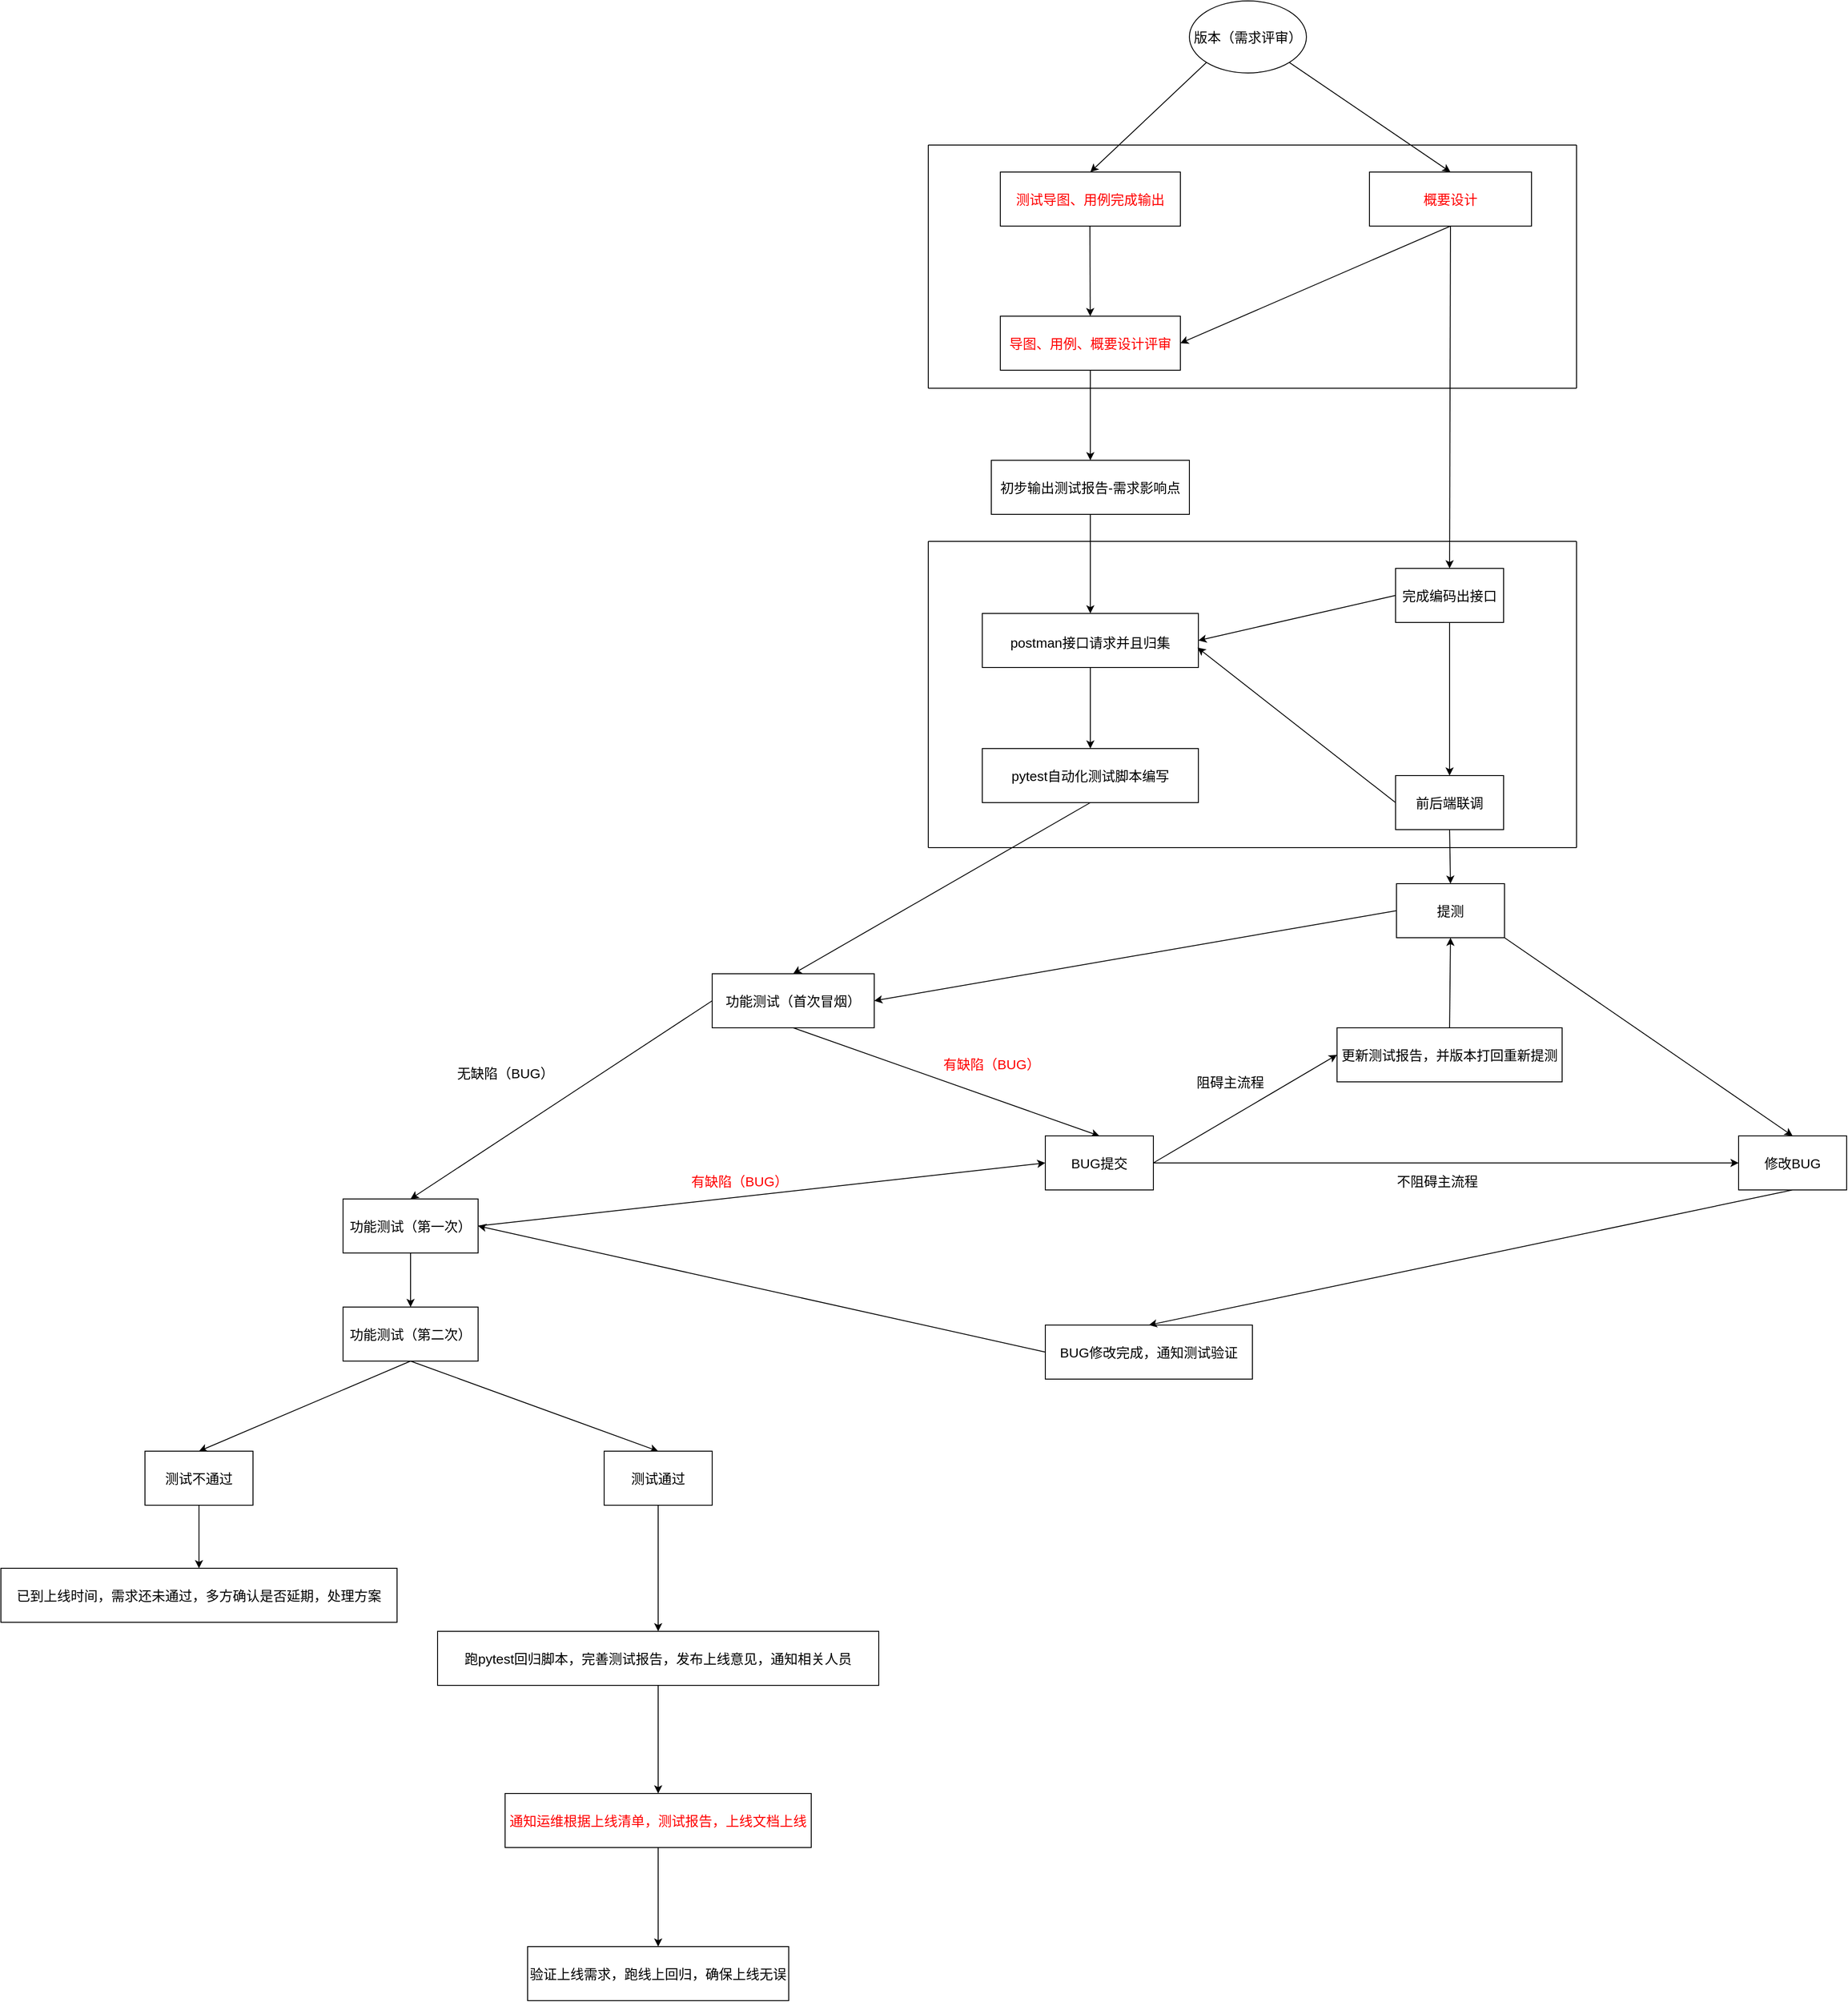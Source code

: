 <mxfile version="13.8.9-1" type="github"><diagram id="OjZPAecdlLvv9_zsRr1D" name="Page-1"><mxGraphModel dx="3465" dy="745" grid="1" gridSize="10" guides="1" tooltips="1" connect="1" arrows="1" fold="1" page="1" pageScale="1" pageWidth="2339" pageHeight="3300" math="0" shadow="0"><root><mxCell id="0"/><mxCell id="1" parent="0"/><mxCell id="29dUZHoxsid3d15YAwbC-1" value="版本（需求评审）" style="ellipse;whiteSpace=wrap;html=1;fontSize=15;" vertex="1" parent="1"><mxGeometry x="1200" y="30" width="130" height="80" as="geometry"/></mxCell><mxCell id="29dUZHoxsid3d15YAwbC-3" value="" style="endArrow=classic;html=1;entryX=0.5;entryY=0;entryDx=0;entryDy=0;exitX=0;exitY=1;exitDx=0;exitDy=0;" edge="1" parent="1" source="29dUZHoxsid3d15YAwbC-1" target="29dUZHoxsid3d15YAwbC-4"><mxGeometry width="50" height="50" relative="1" as="geometry"><mxPoint x="915" y="120" as="sourcePoint"/><mxPoint x="840" y="180" as="targetPoint"/></mxGeometry></mxCell><mxCell id="29dUZHoxsid3d15YAwbC-4" value="测试导图、用例完成输出" style="rounded=0;whiteSpace=wrap;html=1;fontSize=15;fontColor=#FF0000;" vertex="1" parent="1"><mxGeometry x="990" y="220" width="200" height="60" as="geometry"/></mxCell><mxCell id="29dUZHoxsid3d15YAwbC-5" value="概要设计" style="rounded=0;whiteSpace=wrap;html=1;fontSize=15;fontColor=#FF0000;" vertex="1" parent="1"><mxGeometry x="1400" y="220" width="180" height="60" as="geometry"/></mxCell><mxCell id="29dUZHoxsid3d15YAwbC-6" value="" style="endArrow=classic;html=1;fontSize=15;entryX=0.5;entryY=0;entryDx=0;entryDy=0;exitX=1;exitY=1;exitDx=0;exitDy=0;" edge="1" parent="1" source="29dUZHoxsid3d15YAwbC-1" target="29dUZHoxsid3d15YAwbC-5"><mxGeometry width="50" height="50" relative="1" as="geometry"><mxPoint x="1390" y="130" as="sourcePoint"/><mxPoint x="1440" y="80" as="targetPoint"/></mxGeometry></mxCell><mxCell id="29dUZHoxsid3d15YAwbC-7" value="" style="endArrow=classic;html=1;fontSize=15;" edge="1" parent="1" target="29dUZHoxsid3d15YAwbC-9"><mxGeometry width="50" height="50" relative="1" as="geometry"><mxPoint x="1089.5" y="280" as="sourcePoint"/><mxPoint x="1089.5" y="370" as="targetPoint"/></mxGeometry></mxCell><mxCell id="29dUZHoxsid3d15YAwbC-8" value="" style="endArrow=classic;html=1;fontSize=15;exitX=0.5;exitY=1;exitDx=0;exitDy=0;entryX=1;entryY=0.5;entryDx=0;entryDy=0;" edge="1" parent="1" source="29dUZHoxsid3d15YAwbC-5" target="29dUZHoxsid3d15YAwbC-9"><mxGeometry width="50" height="50" relative="1" as="geometry"><mxPoint x="1510" y="280" as="sourcePoint"/><mxPoint x="1180" y="410" as="targetPoint"/></mxGeometry></mxCell><mxCell id="29dUZHoxsid3d15YAwbC-9" value="导图、用例、概要设计评审" style="rounded=0;whiteSpace=wrap;html=1;fontSize=15;fontColor=#FF0000;" vertex="1" parent="1"><mxGeometry x="990" y="380" width="200" height="60" as="geometry"/></mxCell><mxCell id="29dUZHoxsid3d15YAwbC-10" value="初步输出测试报告-需求影响点" style="rounded=0;whiteSpace=wrap;html=1;fontSize=15;" vertex="1" parent="1"><mxGeometry x="980" y="540" width="220" height="60" as="geometry"/></mxCell><mxCell id="29dUZHoxsid3d15YAwbC-11" value="" style="endArrow=classic;html=1;fontSize=15;exitX=0.5;exitY=1;exitDx=0;exitDy=0;entryX=0.5;entryY=0;entryDx=0;entryDy=0;" edge="1" parent="1" source="29dUZHoxsid3d15YAwbC-9" target="29dUZHoxsid3d15YAwbC-10"><mxGeometry width="50" height="50" relative="1" as="geometry"><mxPoint x="1050" y="490" as="sourcePoint"/><mxPoint x="1060" y="520" as="targetPoint"/></mxGeometry></mxCell><mxCell id="29dUZHoxsid3d15YAwbC-13" value="" style="endArrow=none;html=1;fontSize=20;" edge="1" parent="1"><mxGeometry width="50" height="50" relative="1" as="geometry"><mxPoint x="910" y="630" as="sourcePoint"/><mxPoint x="1630" y="630" as="targetPoint"/></mxGeometry></mxCell><mxCell id="29dUZHoxsid3d15YAwbC-14" value="" style="endArrow=none;html=1;fontSize=20;" edge="1" parent="1"><mxGeometry width="50" height="50" relative="1" as="geometry"><mxPoint x="910" y="970" as="sourcePoint"/><mxPoint x="910" y="630" as="targetPoint"/></mxGeometry></mxCell><mxCell id="29dUZHoxsid3d15YAwbC-16" value="" style="endArrow=classic;html=1;fontSize=20;entryX=0.5;entryY=0;entryDx=0;entryDy=0;exitX=0.5;exitY=1;exitDx=0;exitDy=0;" edge="1" parent="1" source="29dUZHoxsid3d15YAwbC-10" target="29dUZHoxsid3d15YAwbC-17"><mxGeometry width="50" height="50" relative="1" as="geometry"><mxPoint x="1059.5" y="600" as="sourcePoint"/><mxPoint x="1059.5" y="710" as="targetPoint"/></mxGeometry></mxCell><mxCell id="29dUZHoxsid3d15YAwbC-17" value="&lt;font style=&quot;font-size: 15px&quot;&gt;postman接口请求并且归集&lt;/font&gt;" style="rounded=0;whiteSpace=wrap;html=1;fontSize=20;" vertex="1" parent="1"><mxGeometry x="970" y="710" width="240" height="60" as="geometry"/></mxCell><mxCell id="29dUZHoxsid3d15YAwbC-18" value="" style="endArrow=classic;html=1;fontSize=20;exitX=0.5;exitY=1;exitDx=0;exitDy=0;entryX=0.5;entryY=0;entryDx=0;entryDy=0;" edge="1" parent="1" source="29dUZHoxsid3d15YAwbC-17" target="29dUZHoxsid3d15YAwbC-19"><mxGeometry width="50" height="50" relative="1" as="geometry"><mxPoint x="1089.5" y="790" as="sourcePoint"/><mxPoint x="1089.5" y="880" as="targetPoint"/></mxGeometry></mxCell><mxCell id="29dUZHoxsid3d15YAwbC-19" value="pytest自动化测试脚本编写" style="rounded=0;whiteSpace=wrap;html=1;fontSize=15;" vertex="1" parent="1"><mxGeometry x="970" y="860" width="240" height="60" as="geometry"/></mxCell><mxCell id="29dUZHoxsid3d15YAwbC-20" value="" style="endArrow=classic;html=1;fontSize=15;fontColor=#FF0000;exitX=0.5;exitY=1;exitDx=0;exitDy=0;entryX=0.5;entryY=0;entryDx=0;entryDy=0;" edge="1" parent="1" source="29dUZHoxsid3d15YAwbC-19" target="29dUZHoxsid3d15YAwbC-21"><mxGeometry width="50" height="50" relative="1" as="geometry"><mxPoint x="1089.5" y="950" as="sourcePoint"/><mxPoint x="1089.5" y="1020" as="targetPoint"/></mxGeometry></mxCell><mxCell id="29dUZHoxsid3d15YAwbC-21" value="功能测试（首次冒烟）" style="rounded=0;whiteSpace=wrap;html=1;fontSize=15;" vertex="1" parent="1"><mxGeometry x="670" y="1110" width="180" height="60" as="geometry"/></mxCell><mxCell id="29dUZHoxsid3d15YAwbC-22" value="" style="endArrow=none;html=1;fontSize=15;fontColor=#000000;" edge="1" parent="1"><mxGeometry width="50" height="50" relative="1" as="geometry"><mxPoint x="910" y="970" as="sourcePoint"/><mxPoint x="1630" y="970" as="targetPoint"/></mxGeometry></mxCell><mxCell id="29dUZHoxsid3d15YAwbC-23" value="" style="endArrow=none;html=1;fontSize=15;fontColor=#000000;" edge="1" parent="1"><mxGeometry width="50" height="50" relative="1" as="geometry"><mxPoint x="1630" y="970" as="sourcePoint"/><mxPoint x="1630" y="630" as="targetPoint"/></mxGeometry></mxCell><mxCell id="29dUZHoxsid3d15YAwbC-24" value="" style="endArrow=classic;html=1;fontSize=15;fontColor=#000000;exitX=0.5;exitY=1;exitDx=0;exitDy=0;entryX=0.5;entryY=0;entryDx=0;entryDy=0;" edge="1" parent="1" source="29dUZHoxsid3d15YAwbC-5" target="29dUZHoxsid3d15YAwbC-25"><mxGeometry width="50" height="50" relative="1" as="geometry"><mxPoint x="1490" y="280" as="sourcePoint"/><mxPoint x="1490" y="350" as="targetPoint"/></mxGeometry></mxCell><mxCell id="29dUZHoxsid3d15YAwbC-25" value="完成编码出接口" style="rounded=0;whiteSpace=wrap;html=1;fontSize=15;fontColor=#000000;" vertex="1" parent="1"><mxGeometry x="1429" y="660" width="120" height="60" as="geometry"/></mxCell><mxCell id="29dUZHoxsid3d15YAwbC-26" value="" style="endArrow=classic;html=1;fontSize=15;fontColor=#000000;exitX=0.5;exitY=1;exitDx=0;exitDy=0;entryX=0.5;entryY=0;entryDx=0;entryDy=0;" edge="1" parent="1" source="29dUZHoxsid3d15YAwbC-25" target="29dUZHoxsid3d15YAwbC-27"><mxGeometry width="50" height="50" relative="1" as="geometry"><mxPoint x="1489.5" y="790" as="sourcePoint"/><mxPoint x="1489.5" y="850" as="targetPoint"/></mxGeometry></mxCell><mxCell id="29dUZHoxsid3d15YAwbC-27" value="前后端联调" style="rounded=0;whiteSpace=wrap;html=1;fontSize=15;fontColor=#000000;" vertex="1" parent="1"><mxGeometry x="1429" y="890" width="120" height="60" as="geometry"/></mxCell><mxCell id="29dUZHoxsid3d15YAwbC-28" value="" style="endArrow=classic;html=1;fontSize=15;fontColor=#000000;entryX=1;entryY=0.5;entryDx=0;entryDy=0;exitX=0;exitY=0.5;exitDx=0;exitDy=0;" edge="1" parent="1" source="29dUZHoxsid3d15YAwbC-25" target="29dUZHoxsid3d15YAwbC-17"><mxGeometry width="50" height="50" relative="1" as="geometry"><mxPoint x="1429" y="690" as="sourcePoint"/><mxPoint x="1399" y="780" as="targetPoint"/></mxGeometry></mxCell><mxCell id="29dUZHoxsid3d15YAwbC-29" value="" style="endArrow=classic;html=1;fontSize=15;fontColor=#000000;exitX=0.5;exitY=1;exitDx=0;exitDy=0;entryX=0.5;entryY=0;entryDx=0;entryDy=0;" edge="1" parent="1" source="29dUZHoxsid3d15YAwbC-27" target="29dUZHoxsid3d15YAwbC-30"><mxGeometry width="50" height="50" relative="1" as="geometry"><mxPoint x="1490" y="1040" as="sourcePoint"/><mxPoint x="1760" y="1050" as="targetPoint"/></mxGeometry></mxCell><mxCell id="29dUZHoxsid3d15YAwbC-30" value="提测" style="rounded=0;whiteSpace=wrap;html=1;fontSize=15;fontColor=#000000;" vertex="1" parent="1"><mxGeometry x="1430" y="1010" width="120" height="60" as="geometry"/></mxCell><mxCell id="29dUZHoxsid3d15YAwbC-31" value="" style="endArrow=classic;html=1;fontSize=15;fontColor=#000000;exitX=0.5;exitY=1;exitDx=0;exitDy=0;entryX=0.5;entryY=0;entryDx=0;entryDy=0;" edge="1" parent="1" source="29dUZHoxsid3d15YAwbC-21" target="29dUZHoxsid3d15YAwbC-40"><mxGeometry width="50" height="50" relative="1" as="geometry"><mxPoint x="1090" y="1110" as="sourcePoint"/><mxPoint x="1090" y="1290" as="targetPoint"/></mxGeometry></mxCell><mxCell id="29dUZHoxsid3d15YAwbC-32" value="" style="endArrow=classic;html=1;fontSize=15;fontColor=#000000;exitX=0;exitY=0.5;exitDx=0;exitDy=0;entryX=0.996;entryY=0.633;entryDx=0;entryDy=0;entryPerimeter=0;" edge="1" parent="1" source="29dUZHoxsid3d15YAwbC-27" target="29dUZHoxsid3d15YAwbC-17"><mxGeometry width="50" height="50" relative="1" as="geometry"><mxPoint x="1340" y="890" as="sourcePoint"/><mxPoint x="1270" y="800" as="targetPoint"/></mxGeometry></mxCell><mxCell id="29dUZHoxsid3d15YAwbC-33" value="" style="endArrow=classic;html=1;fontSize=15;fontColor=#000000;exitX=0;exitY=0.5;exitDx=0;exitDy=0;entryX=1;entryY=0.5;entryDx=0;entryDy=0;" edge="1" parent="1" source="29dUZHoxsid3d15YAwbC-30" target="29dUZHoxsid3d15YAwbC-21"><mxGeometry width="50" height="50" relative="1" as="geometry"><mxPoint x="1400" y="1120" as="sourcePoint"/><mxPoint x="1270" y="1070" as="targetPoint"/></mxGeometry></mxCell><mxCell id="29dUZHoxsid3d15YAwbC-36" value="有&lt;span style=&quot;&quot;&gt;缺陷（BUG）&lt;/span&gt;" style="text;html=1;resizable=0;autosize=1;align=center;verticalAlign=middle;points=[];fillColor=none;strokeColor=none;rounded=0;fontSize=15;fontColor=#FF0000;" vertex="1" parent="1"><mxGeometry x="920" y="1200" width="120" height="20" as="geometry"/></mxCell><mxCell id="29dUZHoxsid3d15YAwbC-37" value="&lt;font color=&quot;#000000&quot;&gt;无缺陷（BUG）&lt;/font&gt;" style="text;html=1;resizable=0;autosize=1;align=center;verticalAlign=middle;points=[];fillColor=none;strokeColor=none;rounded=0;fontSize=15;fontColor=#FF0000;" vertex="1" parent="1"><mxGeometry x="380" y="1210" width="120" height="20" as="geometry"/></mxCell><mxCell id="29dUZHoxsid3d15YAwbC-38" value="功能测试（第一次）" style="rounded=0;whiteSpace=wrap;html=1;fontSize=15;" vertex="1" parent="1"><mxGeometry x="260" y="1360" width="150" height="60" as="geometry"/></mxCell><mxCell id="29dUZHoxsid3d15YAwbC-39" value="" style="endArrow=classic;html=1;fontSize=15;fontColor=#FF0000;entryX=0.5;entryY=0;entryDx=0;entryDy=0;exitX=0;exitY=0.5;exitDx=0;exitDy=0;" edge="1" parent="1" source="29dUZHoxsid3d15YAwbC-21" target="29dUZHoxsid3d15YAwbC-38"><mxGeometry width="50" height="50" relative="1" as="geometry"><mxPoint x="830" y="1190" as="sourcePoint"/><mxPoint x="880" y="1140" as="targetPoint"/><Array as="points"/></mxGeometry></mxCell><mxCell id="29dUZHoxsid3d15YAwbC-40" value="BUG提交" style="rounded=0;whiteSpace=wrap;html=1;fontSize=15;fontColor=#000000;" vertex="1" parent="1"><mxGeometry x="1040" y="1290" width="120" height="60" as="geometry"/></mxCell><mxCell id="29dUZHoxsid3d15YAwbC-41" value="更新测试报告，并版本打回重新提测" style="rounded=0;whiteSpace=wrap;html=1;fontSize=15;fontColor=#000000;" vertex="1" parent="1"><mxGeometry x="1364" y="1170" width="250" height="60" as="geometry"/></mxCell><mxCell id="29dUZHoxsid3d15YAwbC-42" value="修改BUG" style="rounded=0;whiteSpace=wrap;html=1;fontSize=15;fontColor=#000000;" vertex="1" parent="1"><mxGeometry x="1810" y="1290" width="120" height="60" as="geometry"/></mxCell><mxCell id="29dUZHoxsid3d15YAwbC-43" value="" style="endArrow=none;html=1;fontSize=20;" edge="1" parent="1"><mxGeometry width="50" height="50" relative="1" as="geometry"><mxPoint x="910" y="190" as="sourcePoint"/><mxPoint x="1630" y="190" as="targetPoint"/></mxGeometry></mxCell><mxCell id="29dUZHoxsid3d15YAwbC-44" value="" style="endArrow=none;html=1;fontSize=20;" edge="1" parent="1"><mxGeometry width="50" height="50" relative="1" as="geometry"><mxPoint x="910" y="460" as="sourcePoint"/><mxPoint x="910" y="190" as="targetPoint"/></mxGeometry></mxCell><mxCell id="29dUZHoxsid3d15YAwbC-45" value="" style="endArrow=none;html=1;fontSize=20;" edge="1" parent="1"><mxGeometry width="50" height="50" relative="1" as="geometry"><mxPoint x="910" y="460" as="sourcePoint"/><mxPoint x="1630" y="460" as="targetPoint"/></mxGeometry></mxCell><mxCell id="29dUZHoxsid3d15YAwbC-46" value="" style="endArrow=none;html=1;fontSize=20;" edge="1" parent="1"><mxGeometry width="50" height="50" relative="1" as="geometry"><mxPoint x="1630" y="460" as="sourcePoint"/><mxPoint x="1630" y="190" as="targetPoint"/></mxGeometry></mxCell><mxCell id="29dUZHoxsid3d15YAwbC-47" value="" style="endArrow=classic;html=1;fontSize=15;fontColor=#000000;exitX=1;exitY=0.5;exitDx=0;exitDy=0;entryX=0;entryY=0.5;entryDx=0;entryDy=0;" edge="1" parent="1" source="29dUZHoxsid3d15YAwbC-40" target="29dUZHoxsid3d15YAwbC-41"><mxGeometry width="50" height="50" relative="1" as="geometry"><mxPoint x="1260" y="1360" as="sourcePoint"/><mxPoint x="1310" y="1310" as="targetPoint"/></mxGeometry></mxCell><mxCell id="29dUZHoxsid3d15YAwbC-48" value="" style="endArrow=classic;html=1;fontSize=15;fontColor=#000000;entryX=0.5;entryY=0;entryDx=0;entryDy=0;exitX=1;exitY=1;exitDx=0;exitDy=0;" edge="1" parent="1" source="29dUZHoxsid3d15YAwbC-30" target="29dUZHoxsid3d15YAwbC-42"><mxGeometry width="50" height="50" relative="1" as="geometry"><mxPoint x="1560" y="1070" as="sourcePoint"/><mxPoint x="1610" y="1020" as="targetPoint"/></mxGeometry></mxCell><mxCell id="29dUZHoxsid3d15YAwbC-49" value="阻碍主流程" style="text;html=1;resizable=0;autosize=1;align=center;verticalAlign=middle;points=[];fillColor=none;strokeColor=none;rounded=0;fontSize=15;fontColor=#000000;" vertex="1" parent="1"><mxGeometry x="1200" y="1220" width="90" height="20" as="geometry"/></mxCell><mxCell id="29dUZHoxsid3d15YAwbC-52" value="" style="endArrow=classic;html=1;fontSize=15;fontColor=#000000;exitX=1;exitY=0.5;exitDx=0;exitDy=0;entryX=0;entryY=0.5;entryDx=0;entryDy=0;" edge="1" parent="1" source="29dUZHoxsid3d15YAwbC-40" target="29dUZHoxsid3d15YAwbC-42"><mxGeometry width="50" height="50" relative="1" as="geometry"><mxPoint x="1140" y="1470" as="sourcePoint"/><mxPoint x="1220" y="1480" as="targetPoint"/></mxGeometry></mxCell><mxCell id="29dUZHoxsid3d15YAwbC-53" value="" style="endArrow=classic;html=1;fontSize=15;fontColor=#000000;entryX=0.5;entryY=1;entryDx=0;entryDy=0;exitX=0.5;exitY=0;exitDx=0;exitDy=0;" edge="1" parent="1" source="29dUZHoxsid3d15YAwbC-41" target="29dUZHoxsid3d15YAwbC-30"><mxGeometry width="50" height="50" relative="1" as="geometry"><mxPoint x="1320" y="1330" as="sourcePoint"/><mxPoint x="1370" y="1280" as="targetPoint"/></mxGeometry></mxCell><mxCell id="29dUZHoxsid3d15YAwbC-54" value="不阻碍主流程" style="text;html=1;resizable=0;autosize=1;align=center;verticalAlign=middle;points=[];fillColor=none;strokeColor=none;rounded=0;fontSize=15;fontColor=#000000;" vertex="1" parent="1"><mxGeometry x="1420" y="1330" width="110" height="20" as="geometry"/></mxCell><mxCell id="29dUZHoxsid3d15YAwbC-55" value="BUG修改完成，通知测试验证" style="rounded=0;whiteSpace=wrap;html=1;fontSize=15;fontColor=#000000;" vertex="1" parent="1"><mxGeometry x="1040" y="1500" width="230" height="60" as="geometry"/></mxCell><mxCell id="29dUZHoxsid3d15YAwbC-56" value="" style="endArrow=classic;html=1;fontSize=15;fontColor=#000000;entryX=0.5;entryY=0;entryDx=0;entryDy=0;exitX=0.5;exitY=1;exitDx=0;exitDy=0;" edge="1" parent="1" source="29dUZHoxsid3d15YAwbC-42" target="29dUZHoxsid3d15YAwbC-55"><mxGeometry width="50" height="50" relative="1" as="geometry"><mxPoint x="1820" y="1410" as="sourcePoint"/><mxPoint x="1870" y="1360" as="targetPoint"/></mxGeometry></mxCell><mxCell id="29dUZHoxsid3d15YAwbC-57" value="" style="endArrow=classic;html=1;fontSize=15;fontColor=#000000;exitX=1;exitY=0.5;exitDx=0;exitDy=0;entryX=0;entryY=0.5;entryDx=0;entryDy=0;" edge="1" parent="1" source="29dUZHoxsid3d15YAwbC-38" target="29dUZHoxsid3d15YAwbC-40"><mxGeometry width="50" height="50" relative="1" as="geometry"><mxPoint x="780" y="1310" as="sourcePoint"/><mxPoint x="830" y="1260" as="targetPoint"/></mxGeometry></mxCell><mxCell id="29dUZHoxsid3d15YAwbC-59" value="" style="endArrow=classic;html=1;fontSize=15;fontColor=#000000;entryX=1;entryY=0.5;entryDx=0;entryDy=0;exitX=0;exitY=0.5;exitDx=0;exitDy=0;" edge="1" parent="1" source="29dUZHoxsid3d15YAwbC-55" target="29dUZHoxsid3d15YAwbC-38"><mxGeometry width="50" height="50" relative="1" as="geometry"><mxPoint x="770" y="1510" as="sourcePoint"/><mxPoint x="820" y="1460" as="targetPoint"/></mxGeometry></mxCell><mxCell id="29dUZHoxsid3d15YAwbC-60" value="功能测试（第二次）" style="rounded=0;whiteSpace=wrap;html=1;fontSize=15;" vertex="1" parent="1"><mxGeometry x="260" y="1480" width="150" height="60" as="geometry"/></mxCell><mxCell id="29dUZHoxsid3d15YAwbC-61" value="" style="endArrow=classic;html=1;fontSize=15;fontColor=#000000;exitX=0.5;exitY=1;exitDx=0;exitDy=0;entryX=0.5;entryY=0;entryDx=0;entryDy=0;" edge="1" parent="1" source="29dUZHoxsid3d15YAwbC-38" target="29dUZHoxsid3d15YAwbC-60"><mxGeometry width="50" height="50" relative="1" as="geometry"><mxPoint x="560" y="1580" as="sourcePoint"/><mxPoint x="610" y="1530" as="targetPoint"/></mxGeometry></mxCell><mxCell id="29dUZHoxsid3d15YAwbC-62" value="" style="endArrow=classic;html=1;fontSize=15;fontColor=#000000;exitX=0.5;exitY=1;exitDx=0;exitDy=0;entryX=0.5;entryY=0;entryDx=0;entryDy=0;" edge="1" parent="1" source="29dUZHoxsid3d15YAwbC-60" target="29dUZHoxsid3d15YAwbC-63"><mxGeometry width="50" height="50" relative="1" as="geometry"><mxPoint x="370" y="1690" as="sourcePoint"/><mxPoint x="335" y="1640" as="targetPoint"/></mxGeometry></mxCell><mxCell id="29dUZHoxsid3d15YAwbC-63" value="测试通过" style="rounded=0;whiteSpace=wrap;html=1;fontSize=15;fontColor=#000000;" vertex="1" parent="1"><mxGeometry x="550" y="1640" width="120" height="60" as="geometry"/></mxCell><mxCell id="29dUZHoxsid3d15YAwbC-64" value="测试不通过" style="rounded=0;whiteSpace=wrap;html=1;fontSize=15;fontColor=#000000;" vertex="1" parent="1"><mxGeometry x="40" y="1640" width="120" height="60" as="geometry"/></mxCell><mxCell id="29dUZHoxsid3d15YAwbC-65" value="" style="endArrow=classic;html=1;fontSize=15;fontColor=#000000;entryX=0.5;entryY=0;entryDx=0;entryDy=0;exitX=0.5;exitY=1;exitDx=0;exitDy=0;" edge="1" parent="1" source="29dUZHoxsid3d15YAwbC-60" target="29dUZHoxsid3d15YAwbC-64"><mxGeometry width="50" height="50" relative="1" as="geometry"><mxPoint x="640" y="1610" as="sourcePoint"/><mxPoint x="690" y="1560" as="targetPoint"/></mxGeometry></mxCell><mxCell id="29dUZHoxsid3d15YAwbC-66" value="已到上线时间，需求还未通过，多方确认是否延期，处理方案" style="rounded=0;whiteSpace=wrap;html=1;fontSize=15;fontColor=#000000;" vertex="1" parent="1"><mxGeometry x="-120" y="1770" width="440" height="60" as="geometry"/></mxCell><mxCell id="29dUZHoxsid3d15YAwbC-67" value="" style="endArrow=classic;html=1;fontSize=15;fontColor=#000000;exitX=0.5;exitY=1;exitDx=0;exitDy=0;entryX=0.5;entryY=0;entryDx=0;entryDy=0;" edge="1" parent="1" source="29dUZHoxsid3d15YAwbC-64" target="29dUZHoxsid3d15YAwbC-66"><mxGeometry width="50" height="50" relative="1" as="geometry"><mxPoint x="480" y="1810" as="sourcePoint"/><mxPoint x="530" y="1760" as="targetPoint"/></mxGeometry></mxCell><mxCell id="29dUZHoxsid3d15YAwbC-68" value="跑pytest回归脚本，完善测试报告，发布上线意见，通知相关人员" style="rounded=0;whiteSpace=wrap;html=1;fontSize=15;fontColor=#000000;" vertex="1" parent="1"><mxGeometry x="365" y="1840" width="490" height="60" as="geometry"/></mxCell><mxCell id="29dUZHoxsid3d15YAwbC-69" value="" style="endArrow=classic;html=1;fontSize=15;fontColor=#000000;entryX=0.5;entryY=0;entryDx=0;entryDy=0;exitX=0.5;exitY=1;exitDx=0;exitDy=0;" edge="1" parent="1" source="29dUZHoxsid3d15YAwbC-63" target="29dUZHoxsid3d15YAwbC-68"><mxGeometry width="50" height="50" relative="1" as="geometry"><mxPoint x="790" y="1680" as="sourcePoint"/><mxPoint x="840" y="1630" as="targetPoint"/></mxGeometry></mxCell><mxCell id="29dUZHoxsid3d15YAwbC-70" value="" style="endArrow=classic;html=1;fontSize=15;fontColor=#000000;exitX=0.5;exitY=1;exitDx=0;exitDy=0;entryX=0.5;entryY=0;entryDx=0;entryDy=0;" edge="1" parent="1" source="29dUZHoxsid3d15YAwbC-68" target="29dUZHoxsid3d15YAwbC-71"><mxGeometry width="50" height="50" relative="1" as="geometry"><mxPoint x="790" y="2040" as="sourcePoint"/><mxPoint x="800" y="2040" as="targetPoint"/></mxGeometry></mxCell><mxCell id="29dUZHoxsid3d15YAwbC-71" value="通知运维根据上线清单，测试报告，上线文档上线" style="rounded=0;whiteSpace=wrap;html=1;fontSize=15;fontColor=#FF0000;" vertex="1" parent="1"><mxGeometry x="440" y="2020" width="340" height="60" as="geometry"/></mxCell><mxCell id="29dUZHoxsid3d15YAwbC-72" value="" style="endArrow=classic;html=1;fontSize=15;fontColor=#000000;exitX=0.5;exitY=1;exitDx=0;exitDy=0;entryX=0.5;entryY=0;entryDx=0;entryDy=0;" edge="1" parent="1" source="29dUZHoxsid3d15YAwbC-71" target="29dUZHoxsid3d15YAwbC-73"><mxGeometry width="50" height="50" relative="1" as="geometry"><mxPoint x="570" y="2230" as="sourcePoint"/><mxPoint x="610" y="2240" as="targetPoint"/></mxGeometry></mxCell><mxCell id="29dUZHoxsid3d15YAwbC-73" value="验证上线需求，跑线上回归，确保上线无误" style="rounded=0;whiteSpace=wrap;html=1;fontSize=15;fontColor=#000000;" vertex="1" parent="1"><mxGeometry x="465" y="2190" width="290" height="60" as="geometry"/></mxCell><mxCell id="29dUZHoxsid3d15YAwbC-74" value="有&lt;span style=&quot;&quot;&gt;缺陷（BUG）&lt;/span&gt;" style="text;html=1;resizable=0;autosize=1;align=center;verticalAlign=middle;points=[];fillColor=none;strokeColor=none;rounded=0;fontSize=15;fontColor=#FF0000;" vertex="1" parent="1"><mxGeometry x="640" y="1330" width="120" height="20" as="geometry"/></mxCell></root></mxGraphModel></diagram></mxfile>